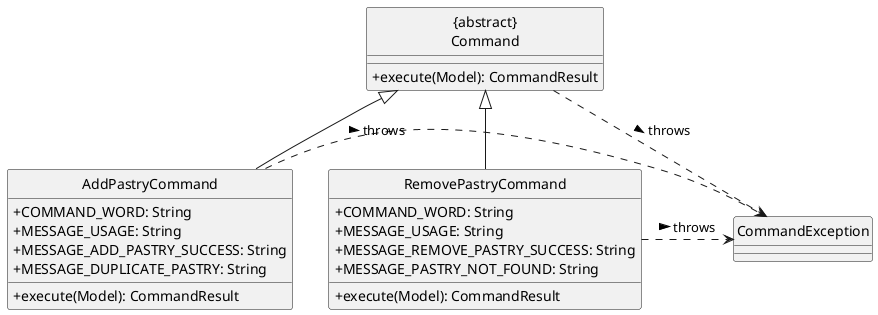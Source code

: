 @startuml
hide circle
skinparam classAttributeIconSize 0

' Abstract command class
Class "{abstract}\nCommand" as Command {
  +execute(Model): CommandResult
}

' AddPastryCommand class with attributes and method
Class AddPastryCommand {
  +COMMAND_WORD: String
  +MESSAGE_USAGE: String
  +MESSAGE_ADD_PASTRY_SUCCESS: String
  +MESSAGE_DUPLICATE_PASTRY: String
  +execute(Model): CommandResult
}

' RemovePastryCommand class with attributes and method
Class RemovePastryCommand {
  +COMMAND_WORD: String
  +MESSAGE_USAGE: String
  +MESSAGE_REMOVE_PASTRY_SUCCESS: String
  +MESSAGE_PASTRY_NOT_FOUND: String
  +execute(Model): CommandResult
}

' CommandException class
Class CommandException

' Relationships
AddPastryCommand -up-|> Command
RemovePastryCommand -up-|> Command
Command ..> CommandException: throws >
AddPastryCommand .right.> CommandException: throws >
RemovePastryCommand .right.> CommandException: throws >
@enduml